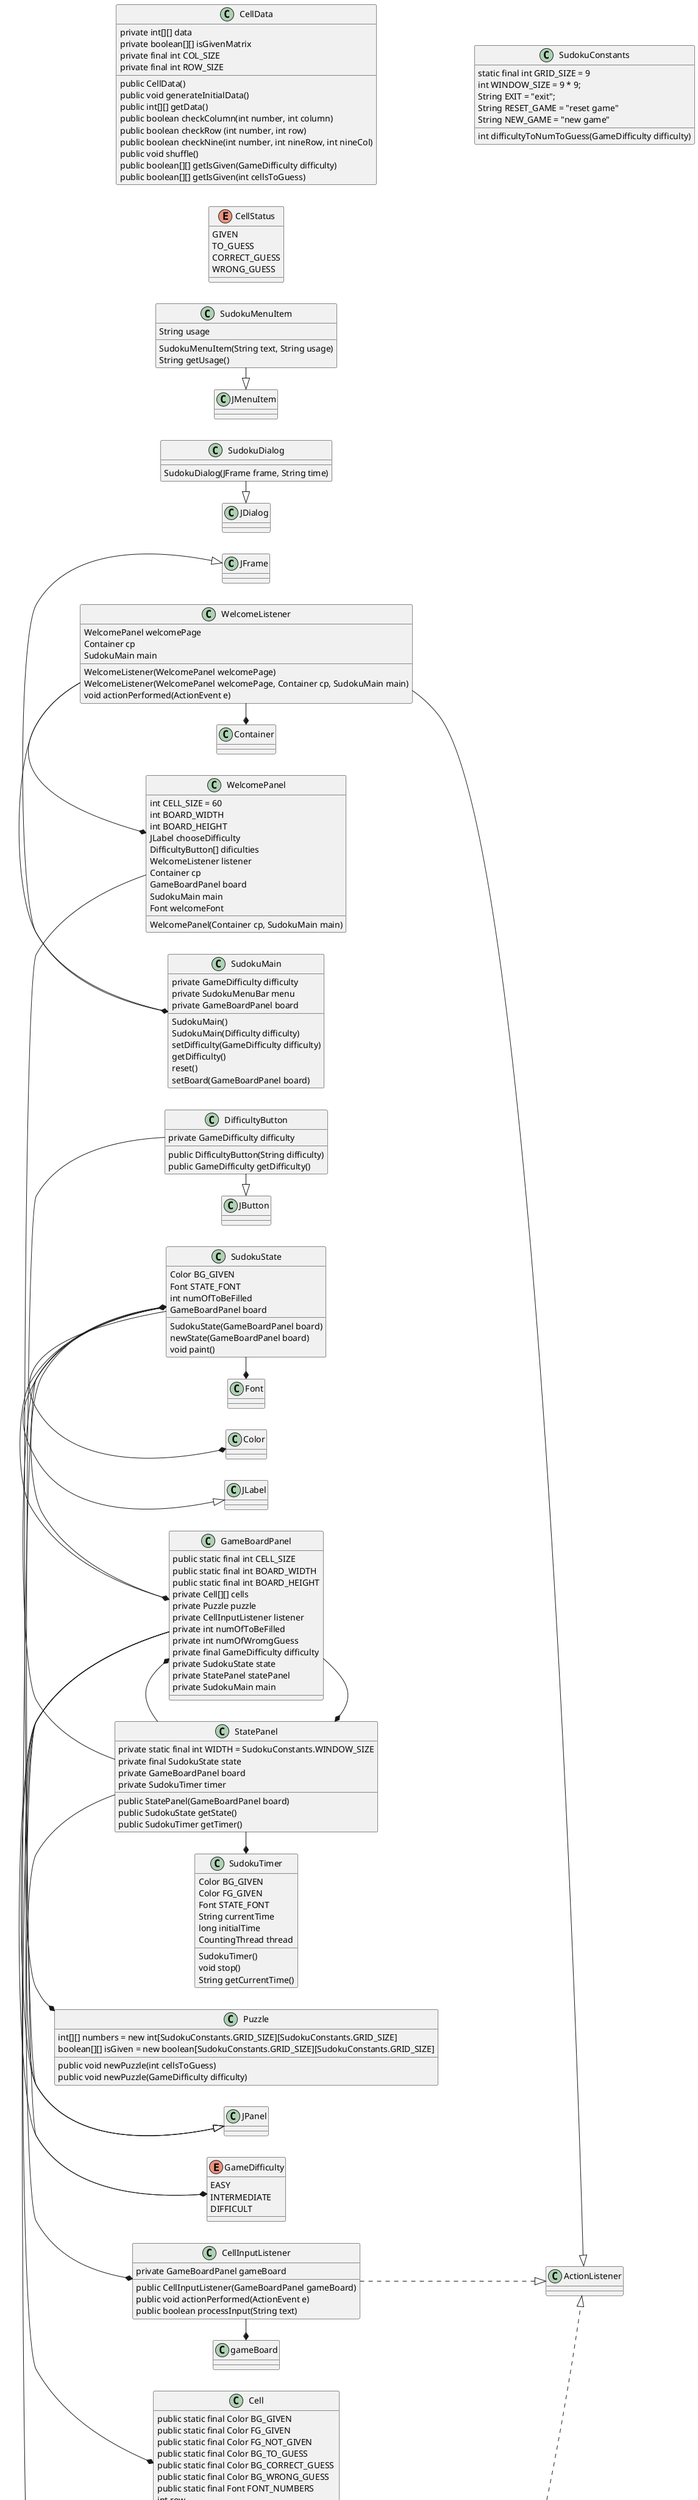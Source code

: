 @startuml
'https://plantuml.com/class-diagram
left to right direction

JFrame <|- SudokuMain

class SudokuMain {
private GameDifficulty difficulty
private SudokuMenuBar menu
private GameBoardPanel board
SudokuMain()
SudokuMain(Difficulty difficulty)
setDifficulty(GameDifficulty difficulty)
getDifficulty()
reset()
setBoard(GameBoardPanel board)
}
Cell -|> JTextField

class Cell {
public static final Color BG_GIVEN
public static final Color FG_GIVEN
public static final Color FG_NOT_GIVEN
public static final Color BG_TO_GUESS
public static final Color BG_CORRECT_GUESS
public static final Color BG_WRONG_GUESS
public static final Font FONT_NUMBERS
int row
int col
int number
CellStatus status
Cell(int row, int col)
void newGame(int number, boolean isGiven)
void paint()
void makeBorder()
}
class CellData {
private int[][] data
private boolean[][] isGivenMatrix
private final int COL_SIZE
private final int ROW_SIZE
public CellData()
public void generateInitialData()
public int[][] getData()
public boolean checkColumn(int number, int column)
public boolean checkRow (int number, int row)
public boolean checkNine(int number, int nineRow, int nineCol)
public void shuffle()
public boolean[][] getIsGiven(GameDifficulty difficulty)
public boolean[][] getIsGiven(int cellsToGuess)
}

CellInputListener ..|> ActionListener

CellInputListener -* gameBoard

class CellInputListener {
private GameBoardPanel gameBoard
public CellInputListener(GameBoardPanel gameBoard)
public void actionPerformed(ActionEvent e)
public boolean processInput(String text)
}

enum CellStatus {
GIVEN
TO_GUESS
CORRECT_GUESS
WRONG_GUESS
}

DifficultyButton -|> JButton

DifficultyButton -* GameDifficulty

class DifficultyButton {
private GameDifficulty difficulty
public DifficultyButton(String difficulty)
public GameDifficulty getDifficulty()
}

GameBoardPanel -|> JPanel
GameBoardPanel -* Cell
GameBoardPanel -* Puzzle
GameBoardPanel -* CellInputListener
GameBoardPanel -* GameDifficulty
GameBoardPanel -* SudokuState
GameBoardPanel -* StatePanel

class GameBoardPanel {
public static final int CELL_SIZE
public static final int BOARD_WIDTH
public static final int BOARD_HEIGHT
private Cell[][] cells
private Puzzle puzzle
private CellInputListener listener
private int numOfToBeFilled
private int numOfWromgGuess
private final GameDifficulty difficulty
private SudokuState state
private StatePanel statePanel
private SudokuMain main
}

enum GameDifficulty {
EASY
INTERMEDIATE
DIFFICULT
}

MenuListener ..|> ActionListener
MenuListener -* SudokuMenuBar

class MenuListener {
private SudokuMenuBar menuBar
public MenuListener(SudokuMenuBar menuBar)
public void actionPerformed(ActionEvent e)
}

class Puzzle {
int[][] numbers = new int[SudokuConstants.GRID_SIZE][SudokuConstants.GRID_SIZE]
boolean[][] isGiven = new boolean[SudokuConstants.GRID_SIZE][SudokuConstants.GRID_SIZE]
public void newPuzzle(int cellsToGuess)
public void newPuzzle(GameDifficulty difficulty)
}

StatePanel -|> JPanel
StatePanel -* SudokuState
StatePanel -* GameBoardPanel
StatePanel -* SudokuTimer

class StatePanel {
private static final int WIDTH = SudokuConstants.WINDOW_SIZE
private final SudokuState state
private GameBoardPanel board
private SudokuTimer timer
public StatePanel(GameBoardPanel board)
public SudokuState getState()
public SudokuTimer getTimer()
}

class SudokuConstants {
static final int GRID_SIZE = 9
int WINDOW_SIZE = 9 * 9;
String EXIT = "exit";
String RESET_GAME = "reset game"
String NEW_GAME = "new game"
int difficultyToNumToGuess(GameDifficulty difficulty)
}

SudokuDialog -|> JDialog
class SudokuDialog {
SudokuDialog(JFrame frame, String time)
}

SudokuMenuBar -|> JMenuBar

class SudokuMenuBar {
JFrame frame
MenuListener listener
JMenuItem resetGame
SudokuMenuBar(JFrame frame)
JFrame getFrame()
JMenuItem getResetGame()
}

SudokuMenuItem -|> JMenuItem

class SudokuMenuItem {
String usage
SudokuMenuItem(String text, String usage)
String getUsage()
}

SudokuState -* GameBoardPanel

class SudokuState {
Color BG_GIVEN
Font STATE_FONT
int numOfToBeFilled
GameBoardPanel board
SudokuState(GameBoardPanel board)
newState(GameBoardPanel board)
void paint()
}

SudokuState -|> JLabel
SudokuState -* Color
SudokuState -* Font
SudokuState -* Thread

class SudokuTimer {
Color BG_GIVEN
Color FG_GIVEN
Font STATE_FONT
String currentTime
long initialTime
CountingThread thread
SudokuTimer()
void stop()
String getCurrentTime()
}

CountingThread -|> Thread

class CountingThread {
boolean stopped
CountingThread()
void run()
String format(long passedTime)
}

WelcomeListener -|> ActionListener
WelcomeListener -* WelcomePanel
WelcomeListener -* Container
WelcomeListener -* SudokuMain

class WelcomeListener {
WelcomePanel welcomePage
Container cp
SudokuMain main
WelcomeListener(WelcomePanel welcomePage)
WelcomeListener(WelcomePanel welcomePage, Container cp, SudokuMain main)
void actionPerformed(ActionEvent e)
}

WelcomePanel -|> JPanel

class WelcomePanel {
int CELL_SIZE = 60
int BOARD_WIDTH
int BOARD_HEIGHT
JLabel chooseDifficulty
DifficultyButton[] dificulties
WelcomeListener listener
Container cp
GameBoardPanel board
SudokuMain main
Font welcomeFont
WelcomePanel(Container cp, SudokuMain main)
}

@enduml